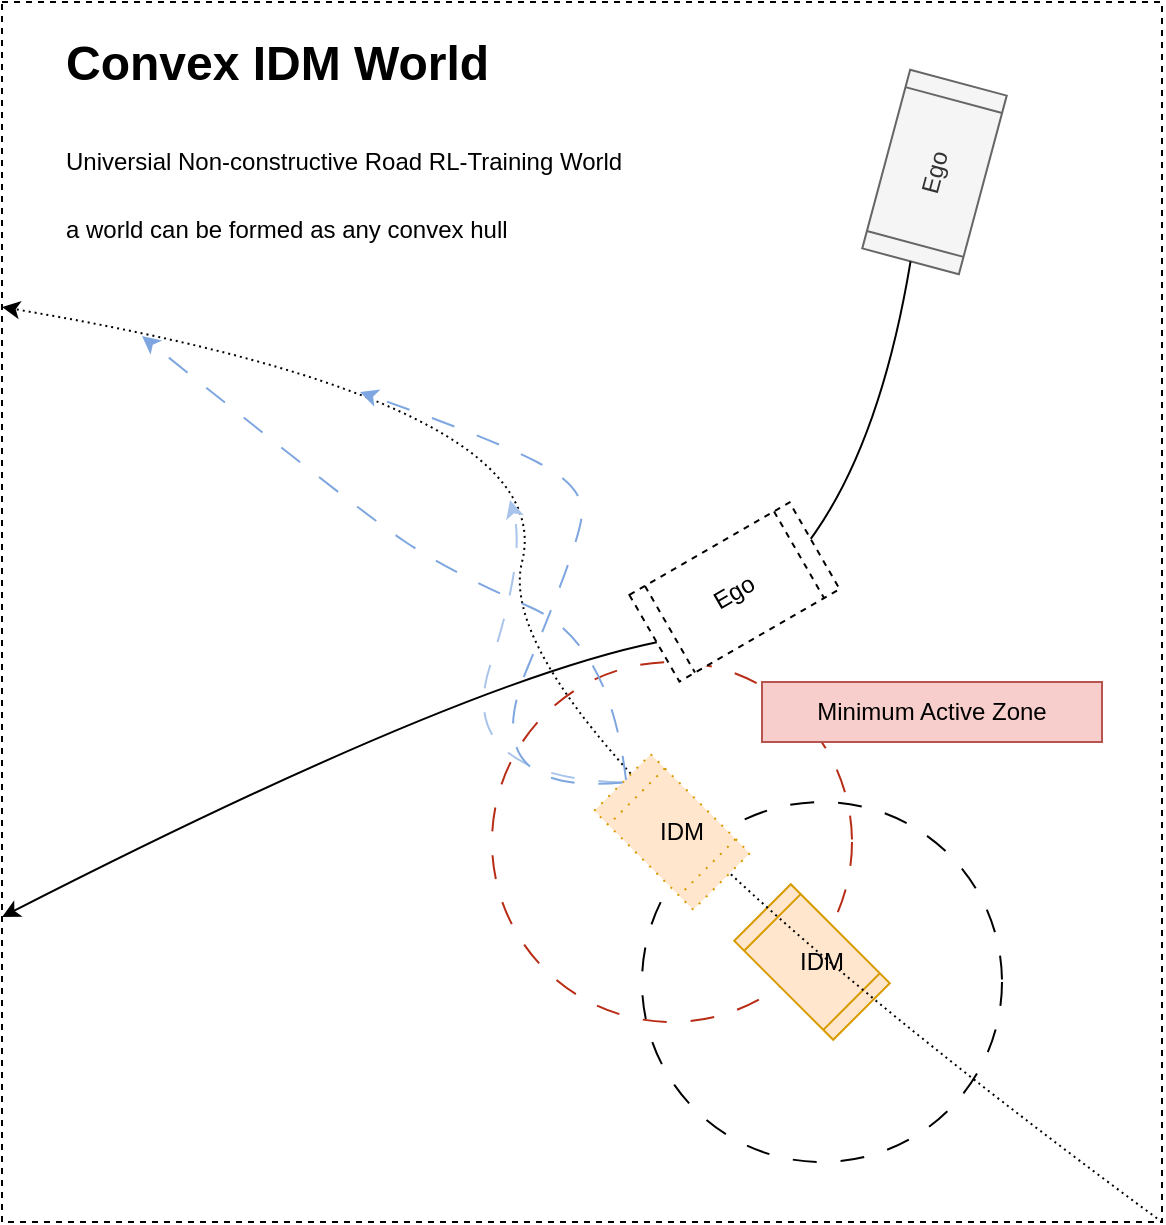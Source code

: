 <mxfile version="24.2.0" type="github">
  <diagram name="Page-1" id="ERAuste03dF2PS-MhXEH">
    <mxGraphModel dx="1050" dy="605" grid="0" gridSize="10" guides="1" tooltips="1" connect="1" arrows="1" fold="1" page="1" pageScale="1" pageWidth="850" pageHeight="1100" math="0" shadow="0">
      <root>
        <mxCell id="0" />
        <mxCell id="1" parent="0" />
        <mxCell id="7qMWzCp5wTYBHiReeC1W-1" value="" style="rounded=0;whiteSpace=wrap;html=1;dashed=1;" vertex="1" parent="1">
          <mxGeometry x="120" y="90" width="580" height="610" as="geometry" />
        </mxCell>
        <mxCell id="7qMWzCp5wTYBHiReeC1W-11" value="" style="ellipse;whiteSpace=wrap;html=1;aspect=fixed;fillColor=none;dashed=1;dashPattern=12 12;strokeColor=#B82C16;" vertex="1" parent="1">
          <mxGeometry x="365" y="420" width="180" height="180" as="geometry" />
        </mxCell>
        <mxCell id="7qMWzCp5wTYBHiReeC1W-8" value="" style="ellipse;whiteSpace=wrap;html=1;aspect=fixed;fillColor=none;dashed=1;dashPattern=12 12;" vertex="1" parent="1">
          <mxGeometry x="440" y="490" width="180" height="180" as="geometry" />
        </mxCell>
        <mxCell id="7qMWzCp5wTYBHiReeC1W-2" value="" style="shape=process;whiteSpace=wrap;html=1;backgroundOutline=1;rotation=45;fillColor=#ffe6cc;strokeColor=#d79b00;" vertex="1" parent="1">
          <mxGeometry x="490" y="550" width="70" height="40" as="geometry" />
        </mxCell>
        <mxCell id="7qMWzCp5wTYBHiReeC1W-3" value="" style="curved=1;endArrow=classic;html=1;rounded=0;entryX=0;entryY=0.25;entryDx=0;entryDy=0;exitX=1;exitY=1;exitDx=0;exitDy=0;dashed=1;dashPattern=1 2;" edge="1" parent="1" source="7qMWzCp5wTYBHiReeC1W-1" target="7qMWzCp5wTYBHiReeC1W-1">
          <mxGeometry width="50" height="50" relative="1" as="geometry">
            <mxPoint x="400" y="340" as="sourcePoint" />
            <mxPoint x="450" y="290" as="targetPoint" />
            <Array as="points">
              <mxPoint x="360" y="450" />
              <mxPoint x="400" y="290" />
            </Array>
          </mxGeometry>
        </mxCell>
        <mxCell id="7qMWzCp5wTYBHiReeC1W-5" value="Ego" style="shape=process;whiteSpace=wrap;html=1;backgroundOutline=1;rotation=-75;fillColor=#f5f5f5;fontColor=#333333;strokeColor=#666666;" vertex="1" parent="1">
          <mxGeometry x="540" y="150" width="92.5" height="50" as="geometry" />
        </mxCell>
        <mxCell id="7qMWzCp5wTYBHiReeC1W-6" value="" style="curved=1;endArrow=classic;html=1;rounded=0;exitX=0;exitY=0.5;exitDx=0;exitDy=0;entryX=0;entryY=0.75;entryDx=0;entryDy=0;" edge="1" parent="1" source="7qMWzCp5wTYBHiReeC1W-5" target="7qMWzCp5wTYBHiReeC1W-1">
          <mxGeometry width="50" height="50" relative="1" as="geometry">
            <mxPoint x="400" y="340" as="sourcePoint" />
            <mxPoint x="450" y="290" as="targetPoint" />
            <Array as="points">
              <mxPoint x="546" y="390" />
              <mxPoint x="350" y="430" />
            </Array>
          </mxGeometry>
        </mxCell>
        <mxCell id="7qMWzCp5wTYBHiReeC1W-7" value="IDM" style="text;html=1;align=center;verticalAlign=middle;whiteSpace=wrap;rounded=0;" vertex="1" parent="1">
          <mxGeometry x="500" y="555" width="60" height="30" as="geometry" />
        </mxCell>
        <mxCell id="7qMWzCp5wTYBHiReeC1W-9" value="Ego" style="shape=process;whiteSpace=wrap;html=1;backgroundOutline=1;rotation=-30;dashed=1;" vertex="1" parent="1">
          <mxGeometry x="440" y="360" width="92.5" height="50" as="geometry" />
        </mxCell>
        <mxCell id="7qMWzCp5wTYBHiReeC1W-10" value="" style="shape=process;whiteSpace=wrap;html=1;backgroundOutline=1;rotation=45;fillColor=#ffe6cc;strokeColor=#d79b00;dashed=1;dashPattern=1 4;size=0.143;" vertex="1" parent="1">
          <mxGeometry x="420" y="485" width="70" height="40" as="geometry" />
        </mxCell>
        <mxCell id="7qMWzCp5wTYBHiReeC1W-12" value="IDM" style="text;html=1;align=center;verticalAlign=middle;whiteSpace=wrap;rounded=0;" vertex="1" parent="1">
          <mxGeometry x="430" y="490" width="60" height="30" as="geometry" />
        </mxCell>
        <mxCell id="7qMWzCp5wTYBHiReeC1W-13" value="Minimum Active Zone" style="text;html=1;align=center;verticalAlign=middle;whiteSpace=wrap;rounded=0;fillColor=#f8cecc;strokeColor=#b85450;" vertex="1" parent="1">
          <mxGeometry x="500" y="430" width="170" height="30" as="geometry" />
        </mxCell>
        <mxCell id="7qMWzCp5wTYBHiReeC1W-15" value="&lt;h1 style=&quot;margin-top: 0px;&quot;&gt;&lt;span style=&quot;background-color: initial;&quot;&gt;Convex IDM World&lt;/span&gt;&lt;/h1&gt;&lt;h1 style=&quot;margin-top: 0px;&quot;&gt;&lt;span style=&quot;background-color: initial; font-size: 12px; font-weight: normal;&quot;&gt;Universial Non-constructive Road RL-Training World&lt;/span&gt;&lt;br&gt;&lt;/h1&gt;&lt;div&gt;a world can be formed as any convex hull&lt;/div&gt;" style="text;html=1;whiteSpace=wrap;overflow=hidden;rounded=0;" vertex="1" parent="1">
          <mxGeometry x="150" y="100" width="350" height="120" as="geometry" />
        </mxCell>
        <mxCell id="7qMWzCp5wTYBHiReeC1W-16" value="" style="curved=1;endArrow=classic;html=1;rounded=0;exitX=0;exitY=0.5;exitDx=0;exitDy=0;dashed=1;dashPattern=12 12;strokeColor=#A9C4EB;" edge="1" parent="1" source="7qMWzCp5wTYBHiReeC1W-10">
          <mxGeometry width="50" height="50" relative="1" as="geometry">
            <mxPoint x="399" y="411" as="sourcePoint" />
            <mxPoint x="374" y="339" as="targetPoint" />
            <Array as="points">
              <mxPoint x="346" y="477" />
              <mxPoint x="382" y="367" />
            </Array>
          </mxGeometry>
        </mxCell>
        <mxCell id="7qMWzCp5wTYBHiReeC1W-17" value="" style="curved=1;endArrow=classic;html=1;rounded=0;exitX=0;exitY=0.5;exitDx=0;exitDy=0;dashed=1;dashPattern=12 12;strokeColor=#7EA6E0;" edge="1" parent="1" source="7qMWzCp5wTYBHiReeC1W-10">
          <mxGeometry width="50" height="50" relative="1" as="geometry">
            <mxPoint x="440" y="490" as="sourcePoint" />
            <mxPoint x="299" y="285" as="targetPoint" />
            <Array as="points">
              <mxPoint x="356" y="487" />
              <mxPoint x="409" y="360" />
              <mxPoint x="411" y="332" />
              <mxPoint x="364" y="308" />
            </Array>
          </mxGeometry>
        </mxCell>
        <mxCell id="7qMWzCp5wTYBHiReeC1W-18" value="" style="curved=1;endArrow=classic;html=1;rounded=0;dashed=1;dashPattern=12 12;strokeColor=#7EA6E0;" edge="1" parent="1">
          <mxGeometry width="50" height="50" relative="1" as="geometry">
            <mxPoint x="432" y="479" as="sourcePoint" />
            <mxPoint x="190" y="257" as="targetPoint" />
            <Array as="points">
              <mxPoint x="424" y="410" />
              <mxPoint x="344" y="375" />
              <mxPoint x="298" y="344" />
            </Array>
          </mxGeometry>
        </mxCell>
      </root>
    </mxGraphModel>
  </diagram>
</mxfile>
